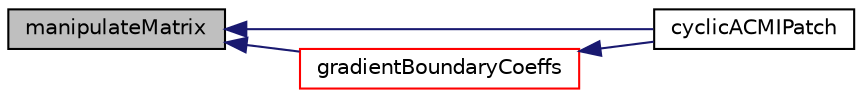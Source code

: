 digraph "manipulateMatrix"
{
  bgcolor="transparent";
  edge [fontname="Helvetica",fontsize="10",labelfontname="Helvetica",labelfontsize="10"];
  node [fontname="Helvetica",fontsize="10",shape=record];
  rankdir="LR";
  Node1 [label="manipulateMatrix",height=0.2,width=0.4,color="black", fillcolor="grey75", style="filled", fontcolor="black"];
  Node1 -> Node2 [dir="back",color="midnightblue",fontsize="10",style="solid",fontname="Helvetica"];
  Node2 [label="cyclicACMIPatch",height=0.2,width=0.4,color="black",URL="$a00456.html#a3a927eeaa0f7fc8ebc554fbd9ce29fc5",tooltip="Return local reference cast into the cyclic AMI patch. "];
  Node1 -> Node3 [dir="back",color="midnightblue",fontsize="10",style="solid",fontname="Helvetica"];
  Node3 [label="gradientBoundaryCoeffs",height=0.2,width=0.4,color="red",URL="$a00456.html#a6f64f4454162fea1587ddd406e7de51e",tooltip="Return the matrix source coefficients corresponding to the. "];
  Node3 -> Node2 [dir="back",color="midnightblue",fontsize="10",style="solid",fontname="Helvetica"];
}
